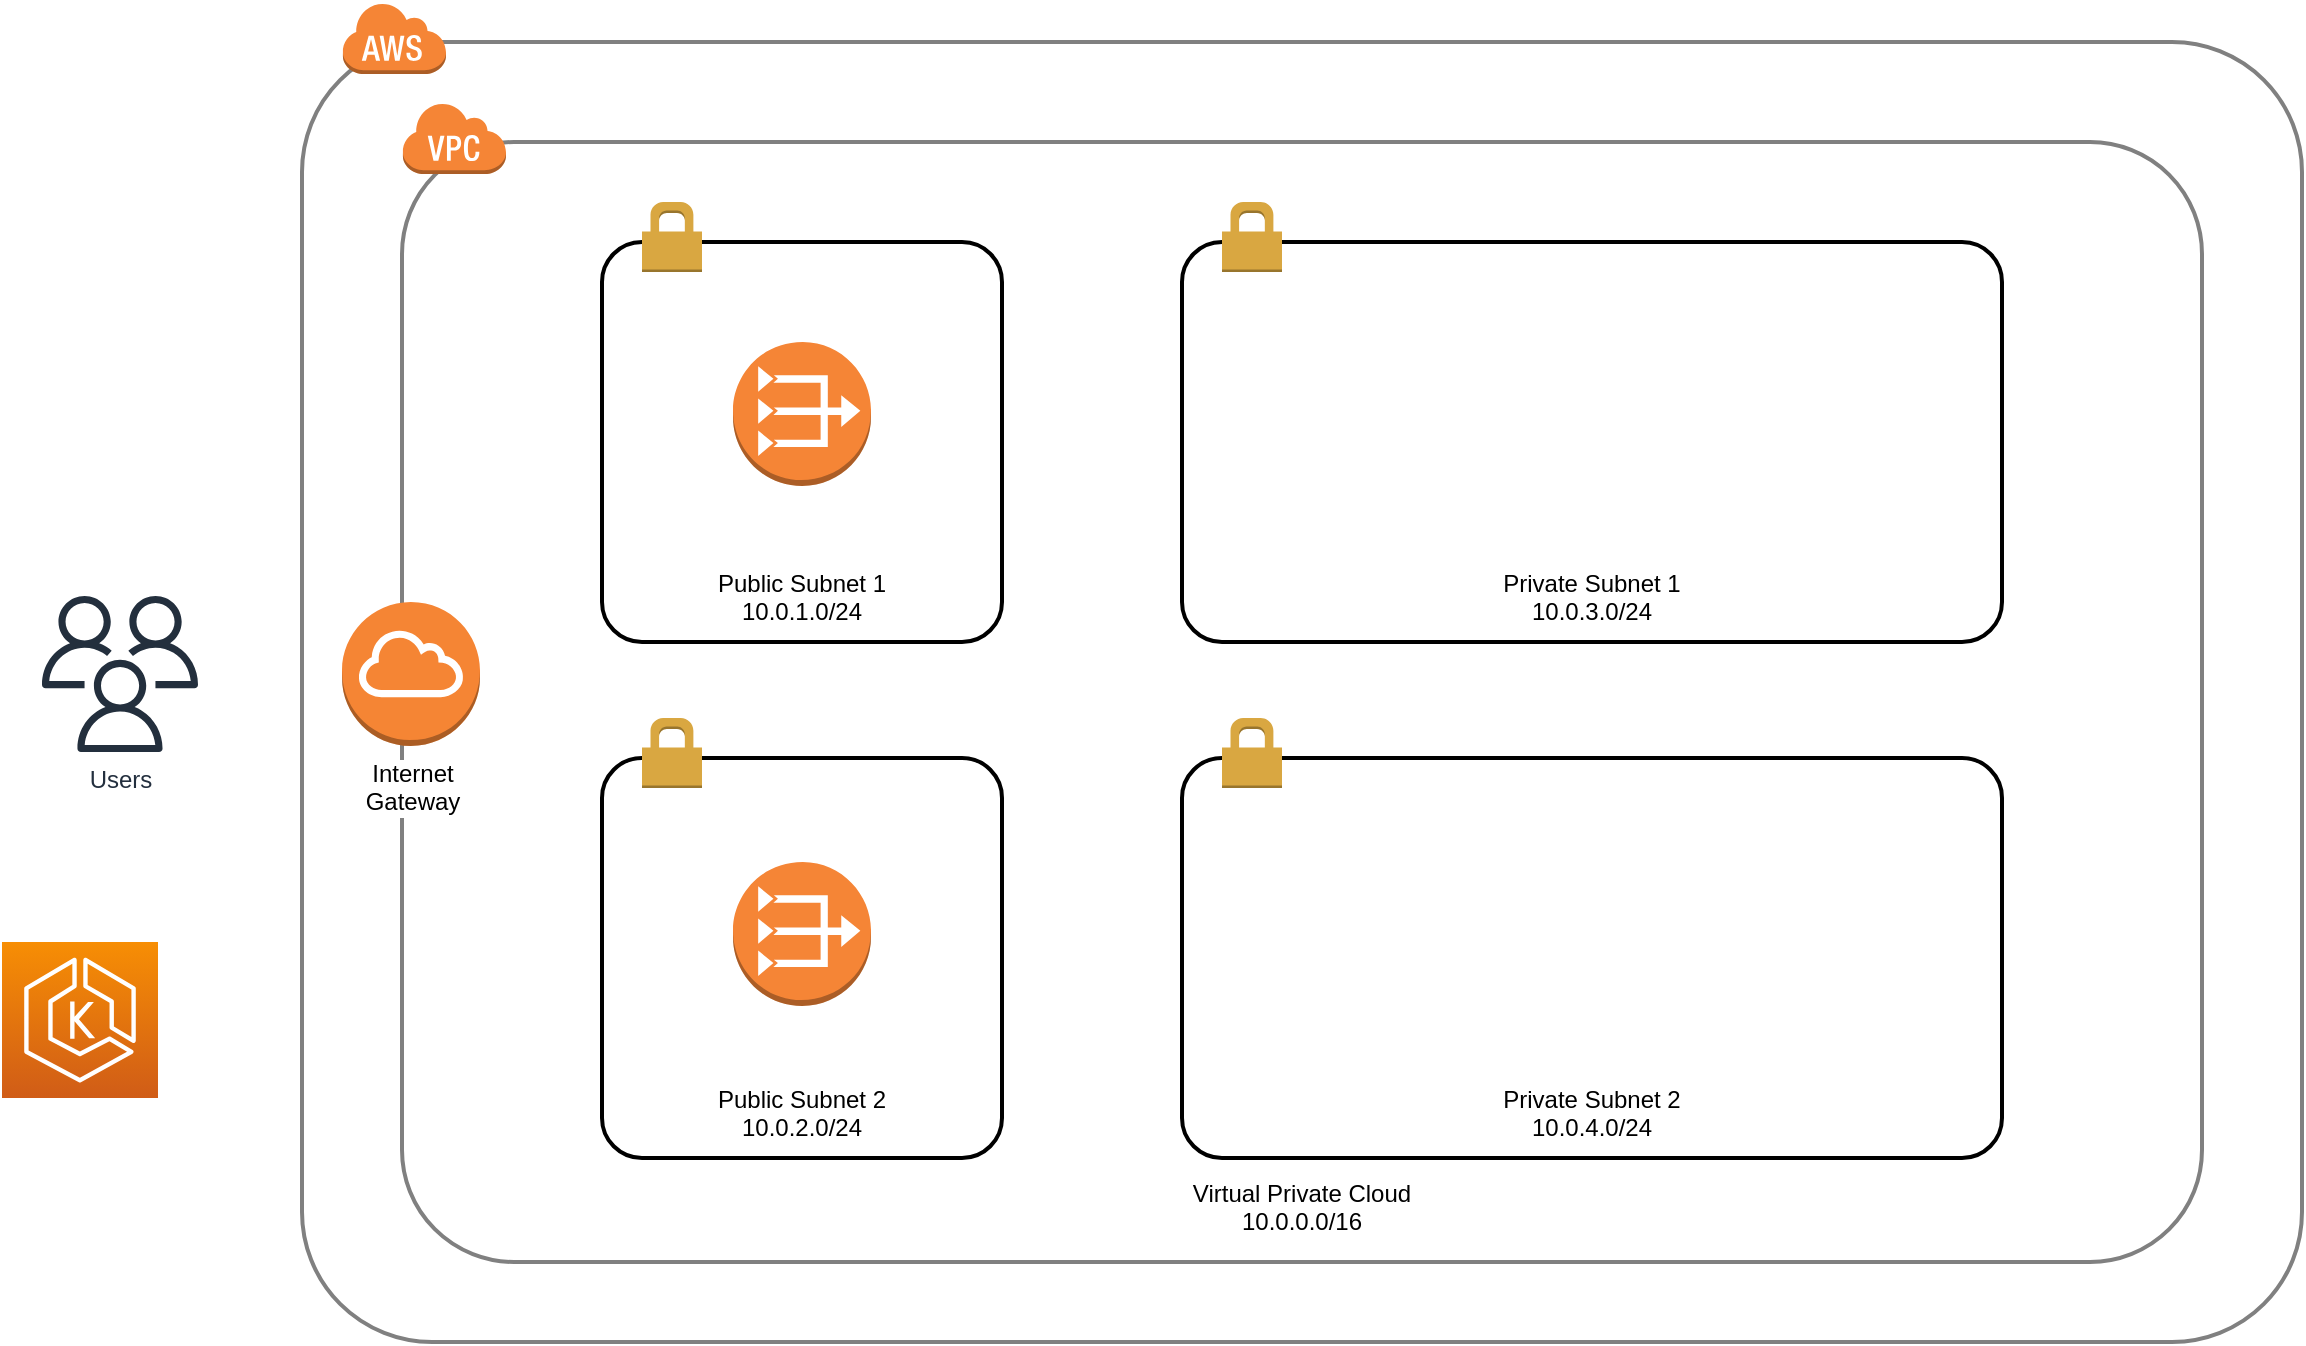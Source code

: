 <mxfile>
    <diagram id="LFO49uZyh6Ri22hmWbK3" name="Architecture">
        <mxGraphModel dx="1116" dy="964" grid="1" gridSize="10" guides="1" tooltips="1" connect="1" arrows="1" fold="1" page="1" pageScale="1" pageWidth="827" pageHeight="1169" math="0" shadow="0">
            <root>
                <mxCell id="0"/>
                <mxCell id="1" parent="0"/>
                <mxCell id="5" value="" style="rounded=1;arcSize=10;dashed=0;fillColor=none;gradientColor=none;strokeWidth=2;strokeColor=#808080;" parent="1" vertex="1">
                    <mxGeometry x="230" y="80" width="1000" height="650" as="geometry"/>
                </mxCell>
                <mxCell id="7" value="&#10;&#10;&#10;&#10;&#10;&#10;&#10;&#10;&#10;&#10;&#10;&#10;&#10;&#10;&#10;&#10;&#10;&#10;&#10;&#10;&#10;&#10;&#10;&#10;&#10;&#10;&#10;&#10;&#10;&#10;&#10;&#10;&#10;&#10;&#10;&#10;Virtual Private Cloud&#10;10.0.0.0/16" style="rounded=1;arcSize=10;dashed=0;fillColor=none;gradientColor=none;strokeWidth=2;strokeColor=#808080;" parent="1" vertex="1">
                    <mxGeometry x="280" y="130" width="900" height="560" as="geometry"/>
                </mxCell>
                <mxCell id="2" value="Users" style="sketch=0;outlineConnect=0;fontColor=#232F3E;gradientColor=none;fillColor=#232F3D;strokeColor=none;dashed=0;verticalLabelPosition=bottom;verticalAlign=top;align=center;html=1;fontSize=12;fontStyle=0;aspect=fixed;pointerEvents=1;shape=mxgraph.aws4.users;" parent="1" vertex="1">
                    <mxGeometry x="100" y="357" width="78" height="78" as="geometry"/>
                </mxCell>
                <mxCell id="3" value="" style="sketch=0;points=[[0,0,0],[0.25,0,0],[0.5,0,0],[0.75,0,0],[1,0,0],[0,1,0],[0.25,1,0],[0.5,1,0],[0.75,1,0],[1,1,0],[0,0.25,0],[0,0.5,0],[0,0.75,0],[1,0.25,0],[1,0.5,0],[1,0.75,0]];outlineConnect=0;fontColor=#232F3E;gradientColor=#F78E04;gradientDirection=north;fillColor=#D05C17;strokeColor=#ffffff;dashed=0;verticalLabelPosition=bottom;verticalAlign=top;align=center;html=1;fontSize=12;fontStyle=0;aspect=fixed;shape=mxgraph.aws4.resourceIcon;resIcon=mxgraph.aws4.eks;" parent="1" vertex="1">
                    <mxGeometry x="80" y="530" width="78" height="78" as="geometry"/>
                </mxCell>
                <mxCell id="6" value="" style="dashed=0;html=1;shape=mxgraph.aws3.cloud;fillColor=#F58536;gradientColor=none;dashed=0;" parent="1" vertex="1">
                    <mxGeometry x="250" y="60" width="52" height="36" as="geometry"/>
                </mxCell>
                <mxCell id="8" value="" style="dashed=0;html=1;shape=mxgraph.aws3.virtual_private_cloud;fillColor=#F58536;gradientColor=none;dashed=0;" parent="1" vertex="1">
                    <mxGeometry x="280" y="110" width="52" height="36" as="geometry"/>
                </mxCell>
                <mxCell id="12" value="Internet &lt;br&gt;Gateway" style="outlineConnect=0;dashed=0;verticalLabelPosition=bottom;verticalAlign=top;align=center;html=1;shape=mxgraph.aws3.internet_gateway;fillColor=#F58534;gradientColor=none;labelBackgroundColor=default;" parent="1" vertex="1">
                    <mxGeometry x="250" y="360" width="69" height="72" as="geometry"/>
                </mxCell>
                <mxCell id="16" value="&#10;&#10;&#10;&#10;&#10;&#10;&#10;&#10;&#10;&#10;&#10;Public Subnet 1&#10;10.0.1.0/24" style="rounded=1;arcSize=10;dashed=0;fillColor=none;gradientColor=none;strokeWidth=2;" vertex="1" parent="1">
                    <mxGeometry x="380" y="180" width="200" height="200" as="geometry"/>
                </mxCell>
                <mxCell id="17" value="" style="dashed=0;html=1;shape=mxgraph.aws3.permissions;fillColor=#D9A741;gradientColor=none;dashed=0;" vertex="1" parent="1">
                    <mxGeometry x="400" y="160" width="30" height="35" as="geometry"/>
                </mxCell>
                <mxCell id="19" value="&#10;&#10;&#10;&#10;&#10;&#10;&#10;&#10;&#10;&#10;&#10;Public Subnet 2&#10;10.0.2.0/24" style="rounded=1;arcSize=10;dashed=0;fillColor=none;gradientColor=none;strokeWidth=2;" vertex="1" parent="1">
                    <mxGeometry x="380" y="438" width="200" height="200" as="geometry"/>
                </mxCell>
                <mxCell id="20" value="" style="dashed=0;html=1;shape=mxgraph.aws3.permissions;fillColor=#D9A741;gradientColor=none;dashed=0;" vertex="1" parent="1">
                    <mxGeometry x="400" y="418" width="30" height="35" as="geometry"/>
                </mxCell>
                <mxCell id="21" value="&#10;&#10;&#10;&#10;&#10;&#10;&#10;&#10;&#10;&#10;&#10;Private Subnet 1&#10;10.0.3.0/24" style="rounded=1;arcSize=10;dashed=0;fillColor=none;gradientColor=none;strokeWidth=2;" vertex="1" parent="1">
                    <mxGeometry x="670" y="180" width="410" height="200" as="geometry"/>
                </mxCell>
                <mxCell id="22" value="" style="dashed=0;html=1;shape=mxgraph.aws3.permissions;fillColor=#D9A741;gradientColor=none;dashed=0;" vertex="1" parent="1">
                    <mxGeometry x="690" y="160" width="30" height="35" as="geometry"/>
                </mxCell>
                <mxCell id="23" value="&#10;&#10;&#10;&#10;&#10;&#10;&#10;&#10;&#10;&#10;&#10;Private Subnet 2&#10;10.0.4.0/24" style="rounded=1;arcSize=10;dashed=0;fillColor=none;gradientColor=none;strokeWidth=2;" vertex="1" parent="1">
                    <mxGeometry x="670" y="438" width="410" height="200" as="geometry"/>
                </mxCell>
                <mxCell id="24" value="" style="dashed=0;html=1;shape=mxgraph.aws3.permissions;fillColor=#D9A741;gradientColor=none;dashed=0;" vertex="1" parent="1">
                    <mxGeometry x="690" y="418" width="30" height="35" as="geometry"/>
                </mxCell>
                <mxCell id="25" value="" style="outlineConnect=0;dashed=0;verticalLabelPosition=bottom;verticalAlign=top;align=center;html=1;shape=mxgraph.aws3.vpc_nat_gateway;fillColor=#F58536;gradientColor=none;" vertex="1" parent="1">
                    <mxGeometry x="445.5" y="230" width="69" height="72" as="geometry"/>
                </mxCell>
                <mxCell id="26" value="" style="outlineConnect=0;dashed=0;verticalLabelPosition=bottom;verticalAlign=top;align=center;html=1;shape=mxgraph.aws3.vpc_nat_gateway;fillColor=#F58536;gradientColor=none;" vertex="1" parent="1">
                    <mxGeometry x="445.5" y="490" width="69" height="72" as="geometry"/>
                </mxCell>
            </root>
        </mxGraphModel>
    </diagram>
</mxfile>